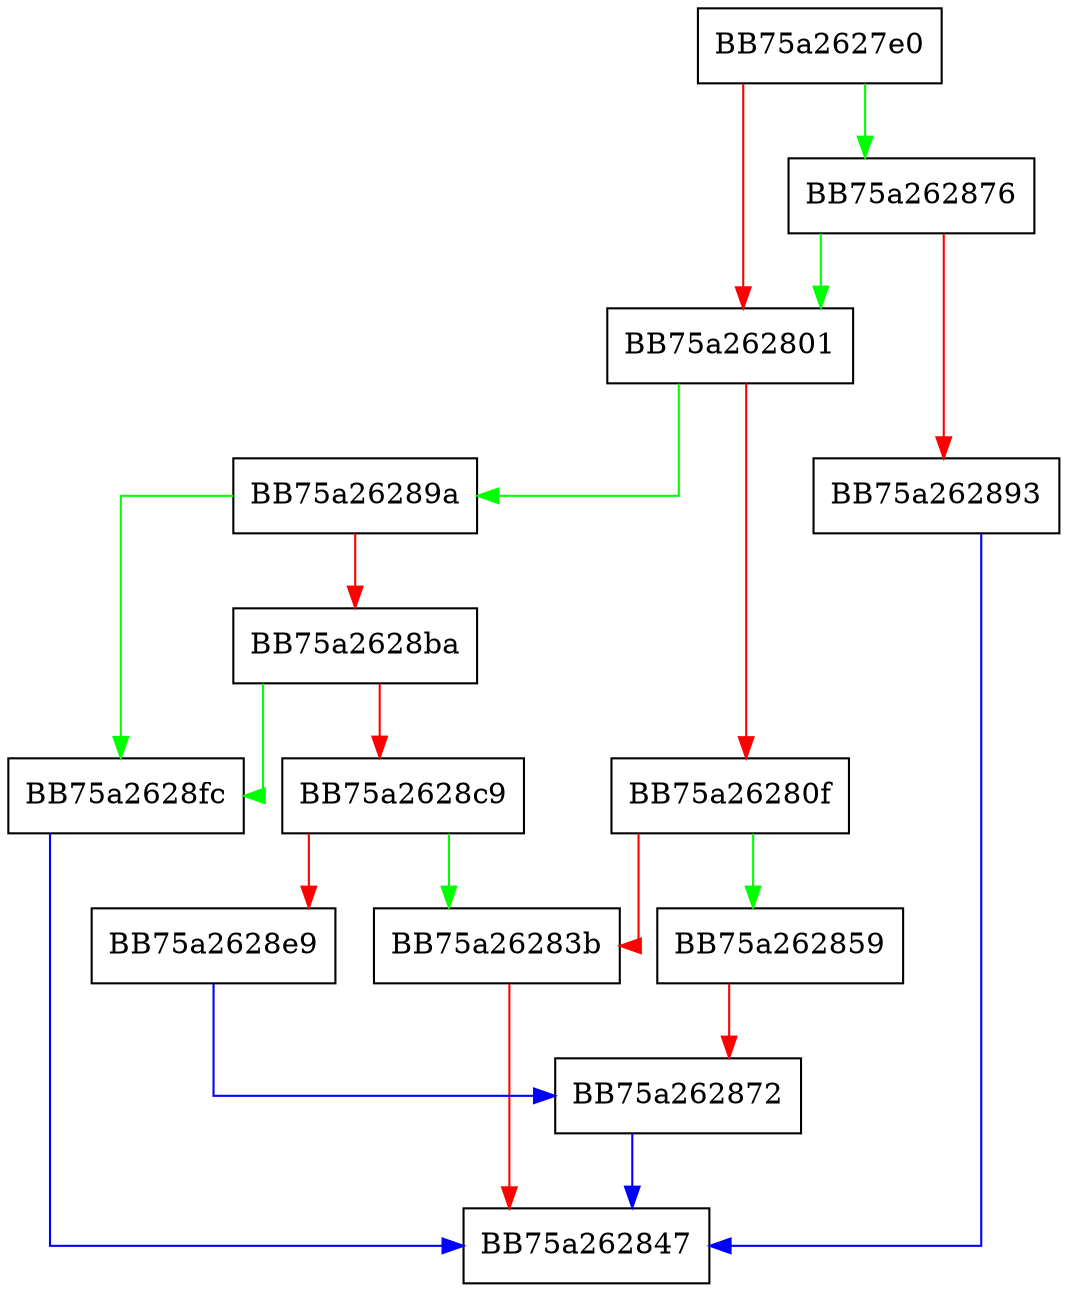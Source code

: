 digraph OpenFile {
  node [shape="box"];
  graph [splines=ortho];
  BB75a2627e0 -> BB75a262876 [color="green"];
  BB75a2627e0 -> BB75a262801 [color="red"];
  BB75a262801 -> BB75a26289a [color="green"];
  BB75a262801 -> BB75a26280f [color="red"];
  BB75a26280f -> BB75a262859 [color="green"];
  BB75a26280f -> BB75a26283b [color="red"];
  BB75a26283b -> BB75a262847 [color="red"];
  BB75a262859 -> BB75a262872 [color="red"];
  BB75a262872 -> BB75a262847 [color="blue"];
  BB75a262876 -> BB75a262801 [color="green"];
  BB75a262876 -> BB75a262893 [color="red"];
  BB75a262893 -> BB75a262847 [color="blue"];
  BB75a26289a -> BB75a2628fc [color="green"];
  BB75a26289a -> BB75a2628ba [color="red"];
  BB75a2628ba -> BB75a2628fc [color="green"];
  BB75a2628ba -> BB75a2628c9 [color="red"];
  BB75a2628c9 -> BB75a26283b [color="green"];
  BB75a2628c9 -> BB75a2628e9 [color="red"];
  BB75a2628e9 -> BB75a262872 [color="blue"];
  BB75a2628fc -> BB75a262847 [color="blue"];
}